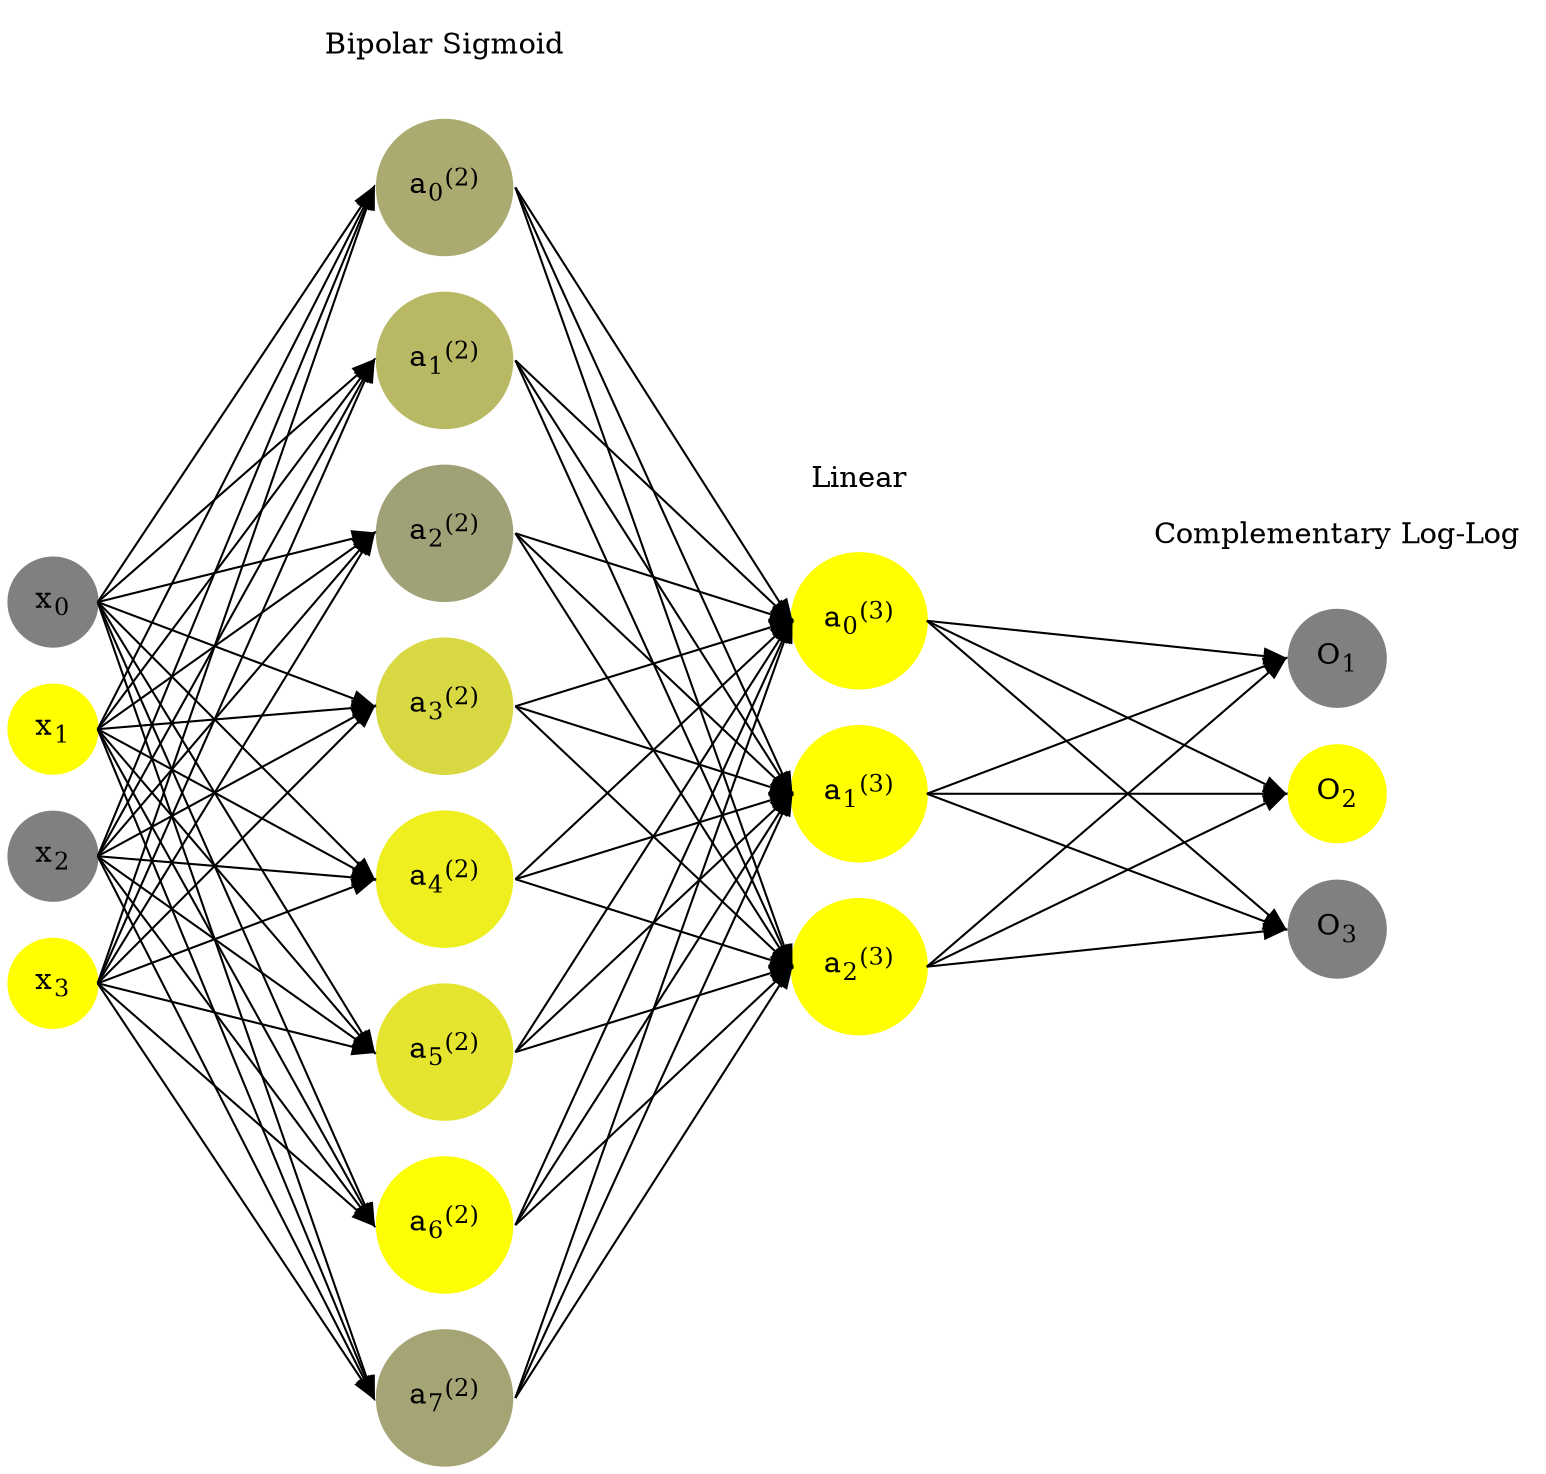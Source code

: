 digraph G {
	rankdir = LR;
	splines=false;
	edge[style=invis];
	ranksep= 1.4;
	{
	node [shape=circle, color="0.1667, 0.0, 0.5", style=filled, fillcolor="0.1667, 0.0, 0.5"];
	x0 [label=<x<sub>0</sub>>];
	}
	{
	node [shape=circle, color="0.1667, 1.0, 1.0", style=filled, fillcolor="0.1667, 1.0, 1.0"];
	x1 [label=<x<sub>1</sub>>];
	}
	{
	node [shape=circle, color="0.1667, 0.0, 0.5", style=filled, fillcolor="0.1667, 0.0, 0.5"];
	x2 [label=<x<sub>2</sub>>];
	}
	{
	node [shape=circle, color="0.1667, 1.0, 1.0", style=filled, fillcolor="0.1667, 1.0, 1.0"];
	x3 [label=<x<sub>3</sub>>];
	}
	{
	node [shape=circle, color="0.1667, 0.340270, 0.670135", style=filled, fillcolor="0.1667, 0.340270, 0.670135"];
	a02 [label=<a<sub>0</sub><sup>(2)</sup>>];
	}
	{
	node [shape=circle, color="0.1667, 0.451619, 0.725810", style=filled, fillcolor="0.1667, 0.451619, 0.725810"];
	a12 [label=<a<sub>1</sub><sup>(2)</sup>>];
	}
	{
	node [shape=circle, color="0.1667, 0.260661, 0.630331", style=filled, fillcolor="0.1667, 0.260661, 0.630331"];
	a22 [label=<a<sub>2</sub><sup>(2)</sup>>];
	}
	{
	node [shape=circle, color="0.1667, 0.693151, 0.846575", style=filled, fillcolor="0.1667, 0.693151, 0.846575"];
	a32 [label=<a<sub>3</sub><sup>(2)</sup>>];
	}
	{
	node [shape=circle, color="0.1667, 0.869665, 0.934832", style=filled, fillcolor="0.1667, 0.869665, 0.934832"];
	a42 [label=<a<sub>4</sub><sup>(2)</sup>>];
	}
	{
	node [shape=circle, color="0.1667, 0.791703, 0.895852", style=filled, fillcolor="0.1667, 0.791703, 0.895852"];
	a52 [label=<a<sub>5</sub><sup>(2)</sup>>];
	}
	{
	node [shape=circle, color="0.1667, 0.982940, 0.991470", style=filled, fillcolor="0.1667, 0.982940, 0.991470"];
	a62 [label=<a<sub>6</sub><sup>(2)</sup>>];
	}
	{
	node [shape=circle, color="0.1667, 0.286718, 0.643359", style=filled, fillcolor="0.1667, 0.286718, 0.643359"];
	a72 [label=<a<sub>7</sub><sup>(2)</sup>>];
	}
	{
	node [shape=circle, color="0.1667, 1.038576, 1.019288", style=filled, fillcolor="0.1667, 1.038576, 1.019288"];
	a03 [label=<a<sub>0</sub><sup>(3)</sup>>];
	}
	{
	node [shape=circle, color="0.1667, 2.085288, 1.542644", style=filled, fillcolor="0.1667, 2.085288, 1.542644"];
	a13 [label=<a<sub>1</sub><sup>(3)</sup>>];
	}
	{
	node [shape=circle, color="0.1667, 1.260801, 1.130400", style=filled, fillcolor="0.1667, 1.260801, 1.130400"];
	a23 [label=<a<sub>2</sub><sup>(3)</sup>>];
	}
	{
	node [shape=circle, color="0.1667, 0.0, 0.5", style=filled, fillcolor="0.1667, 0.0, 0.5"];
	O1 [label=<O<sub>1</sub>>];
	}
	{
	node [shape=circle, color="0.1667, 1.0, 1.0", style=filled, fillcolor="0.1667, 1.0, 1.0"];
	O2 [label=<O<sub>2</sub>>];
	}
	{
	node [shape=circle, color="0.1667, 0.0, 0.5", style=filled, fillcolor="0.1667, 0.0, 0.5"];
	O3 [label=<O<sub>3</sub>>];
	}
	{
	rank=same;
	x0->x1->x2->x3;
	}
	{
	rank=same;
	a02->a12->a22->a32->a42->a52->a62->a72;
	}
	{
	rank=same;
	a03->a13->a23;
	}
	{
	rank=same;
	O1->O2->O3;
	}
	l1 [shape=plaintext,label="Bipolar Sigmoid"];
	l1->a02;
	{rank=same; l1;a02};
	l2 [shape=plaintext,label="Linear"];
	l2->a03;
	{rank=same; l2;a03};
	l3 [shape=plaintext,label="Complementary Log-Log"];
	l3->O1;
	{rank=same; l3;O1};
edge[style=solid, tailport=e, headport=w];
	{x0;x1;x2;x3} -> {a02;a12;a22;a32;a42;a52;a62;a72};
	{a02;a12;a22;a32;a42;a52;a62;a72} -> {a03;a13;a23};
	{a03;a13;a23} -> {O1,O2,O3};
}